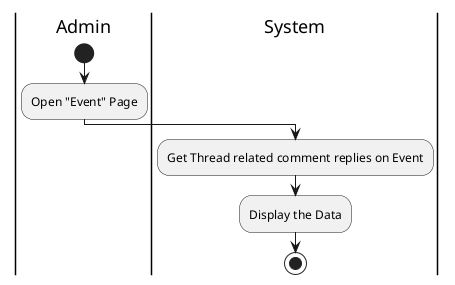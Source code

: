 @startuml ViewReply_Member

skinparam ConditionEndStyle hline
skinparam conditionStyle diamond
skinparam Monochrome true
skinparam Shadowing false

|Admin|
start
:Open "Event" Page;

|System|
:Get Thread related comment replies on Event;
:Display the Data;

stop

@enduml